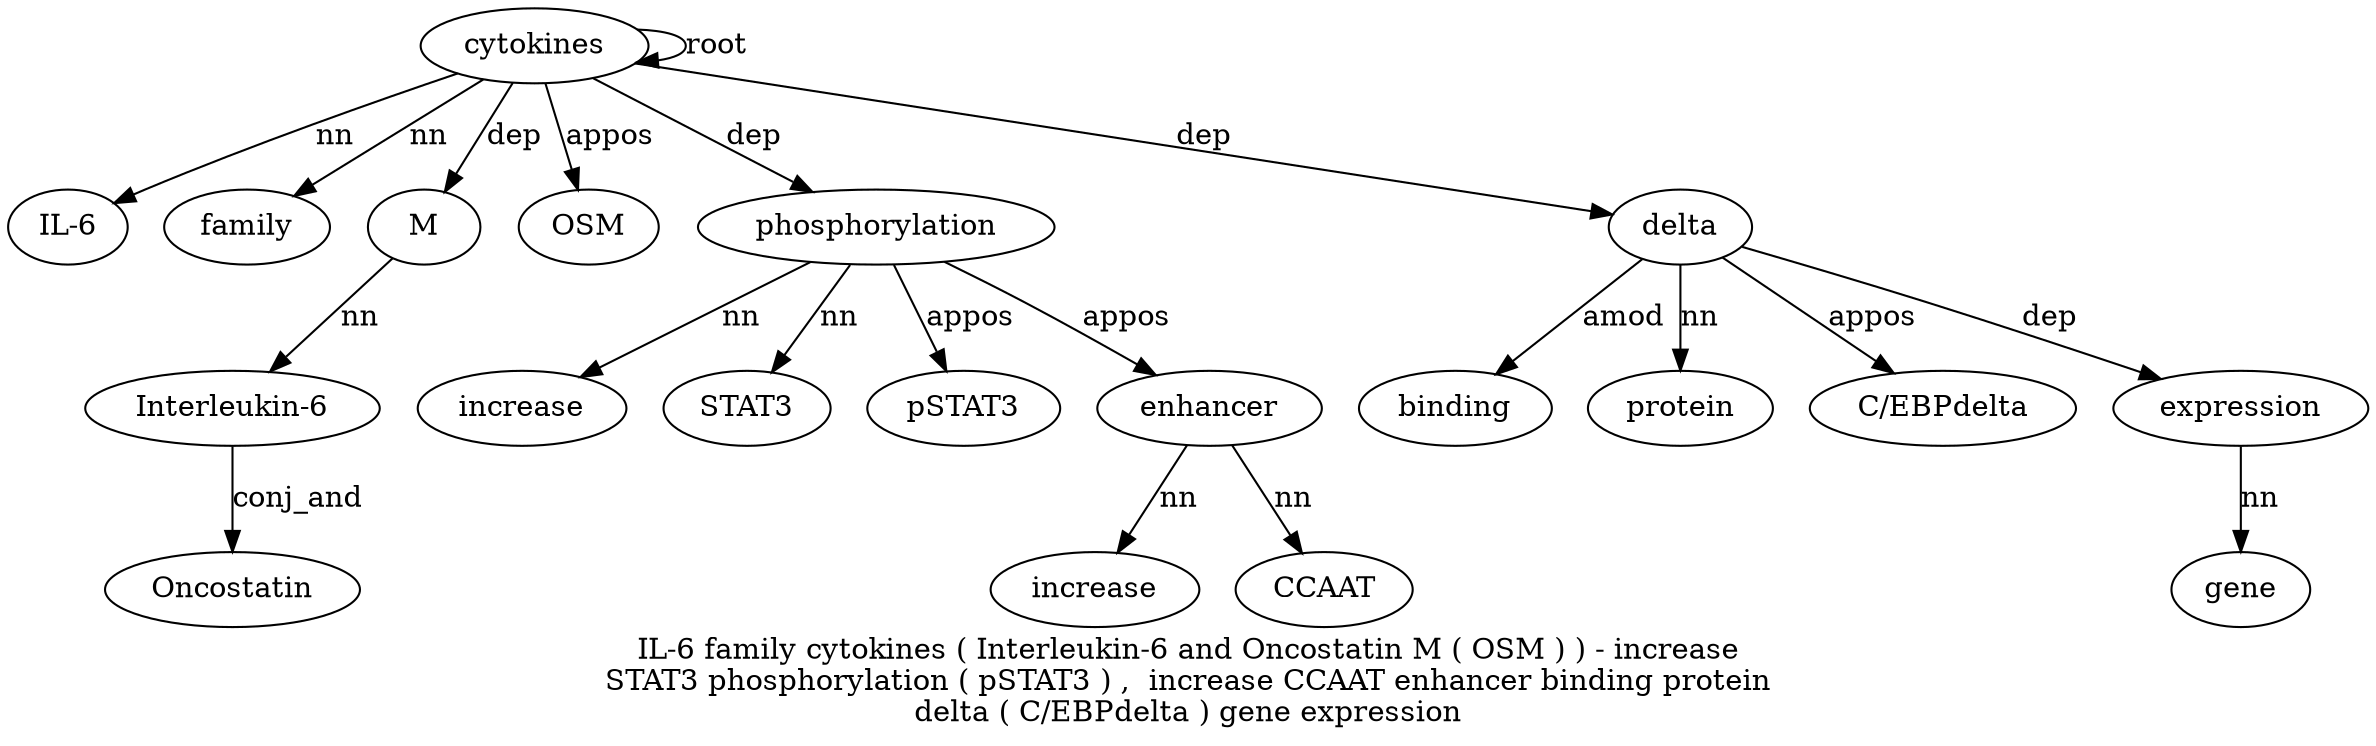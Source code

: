 digraph "IL-6 family cytokines ( Interleukin-6 and Oncostatin M ( OSM ) ) - increase STAT3 phosphorylation ( pSTAT3 ) ,  increase CCAAT enhancer binding protein delta ( C/EBPdelta ) gene expression" {
label="IL-6 family cytokines ( Interleukin-6 and Oncostatin M ( OSM ) ) - increase
STAT3 phosphorylation ( pSTAT3 ) ,  increase CCAAT enhancer binding protein
delta ( C/EBPdelta ) gene expression";
cytokines3 [style=filled, fillcolor=white, label=cytokines];
"IL-61" [style=filled, fillcolor=white, label="IL-6"];
cytokines3 -> "IL-61"  [label=nn];
family2 [style=filled, fillcolor=white, label=family];
cytokines3 -> family2  [label=nn];
cytokines3 -> cytokines3  [label=root];
M8 [style=filled, fillcolor=white, label=M];
"Interleukin-65" [style=filled, fillcolor=white, label="Interleukin-6"];
M8 -> "Interleukin-65"  [label=nn];
Oncostatin7 [style=filled, fillcolor=white, label=Oncostatin];
"Interleukin-65" -> Oncostatin7  [label=conj_and];
cytokines3 -> M8  [label=dep];
OSM10 [style=filled, fillcolor=white, label=OSM];
cytokines3 -> OSM10  [label=appos];
phosphorylation16 [style=filled, fillcolor=white, label=phosphorylation];
increase14 [style=filled, fillcolor=white, label=increase];
phosphorylation16 -> increase14  [label=nn];
STAT315 [style=filled, fillcolor=white, label=STAT3];
phosphorylation16 -> STAT315  [label=nn];
cytokines3 -> phosphorylation16  [label=dep];
pSTAT318 [style=filled, fillcolor=white, label=pSTAT3];
phosphorylation16 -> pSTAT318  [label=appos];
enhancer23 [style=filled, fillcolor=white, label=enhancer];
increase21 [style=filled, fillcolor=white, label=increase];
enhancer23 -> increase21  [label=nn];
CCAAT22 [style=filled, fillcolor=white, label=CCAAT];
enhancer23 -> CCAAT22  [label=nn];
phosphorylation16 -> enhancer23  [label=appos];
delta26 [style=filled, fillcolor=white, label=delta];
binding24 [style=filled, fillcolor=white, label=binding];
delta26 -> binding24  [label=amod];
protein25 [style=filled, fillcolor=white, label=protein];
delta26 -> protein25  [label=nn];
cytokines3 -> delta26  [label=dep];
"C/EBPdelta28" [style=filled, fillcolor=white, label="C/EBPdelta"];
delta26 -> "C/EBPdelta28"  [label=appos];
expression31 [style=filled, fillcolor=white, label=expression];
gene30 [style=filled, fillcolor=white, label=gene];
expression31 -> gene30  [label=nn];
delta26 -> expression31  [label=dep];
}
